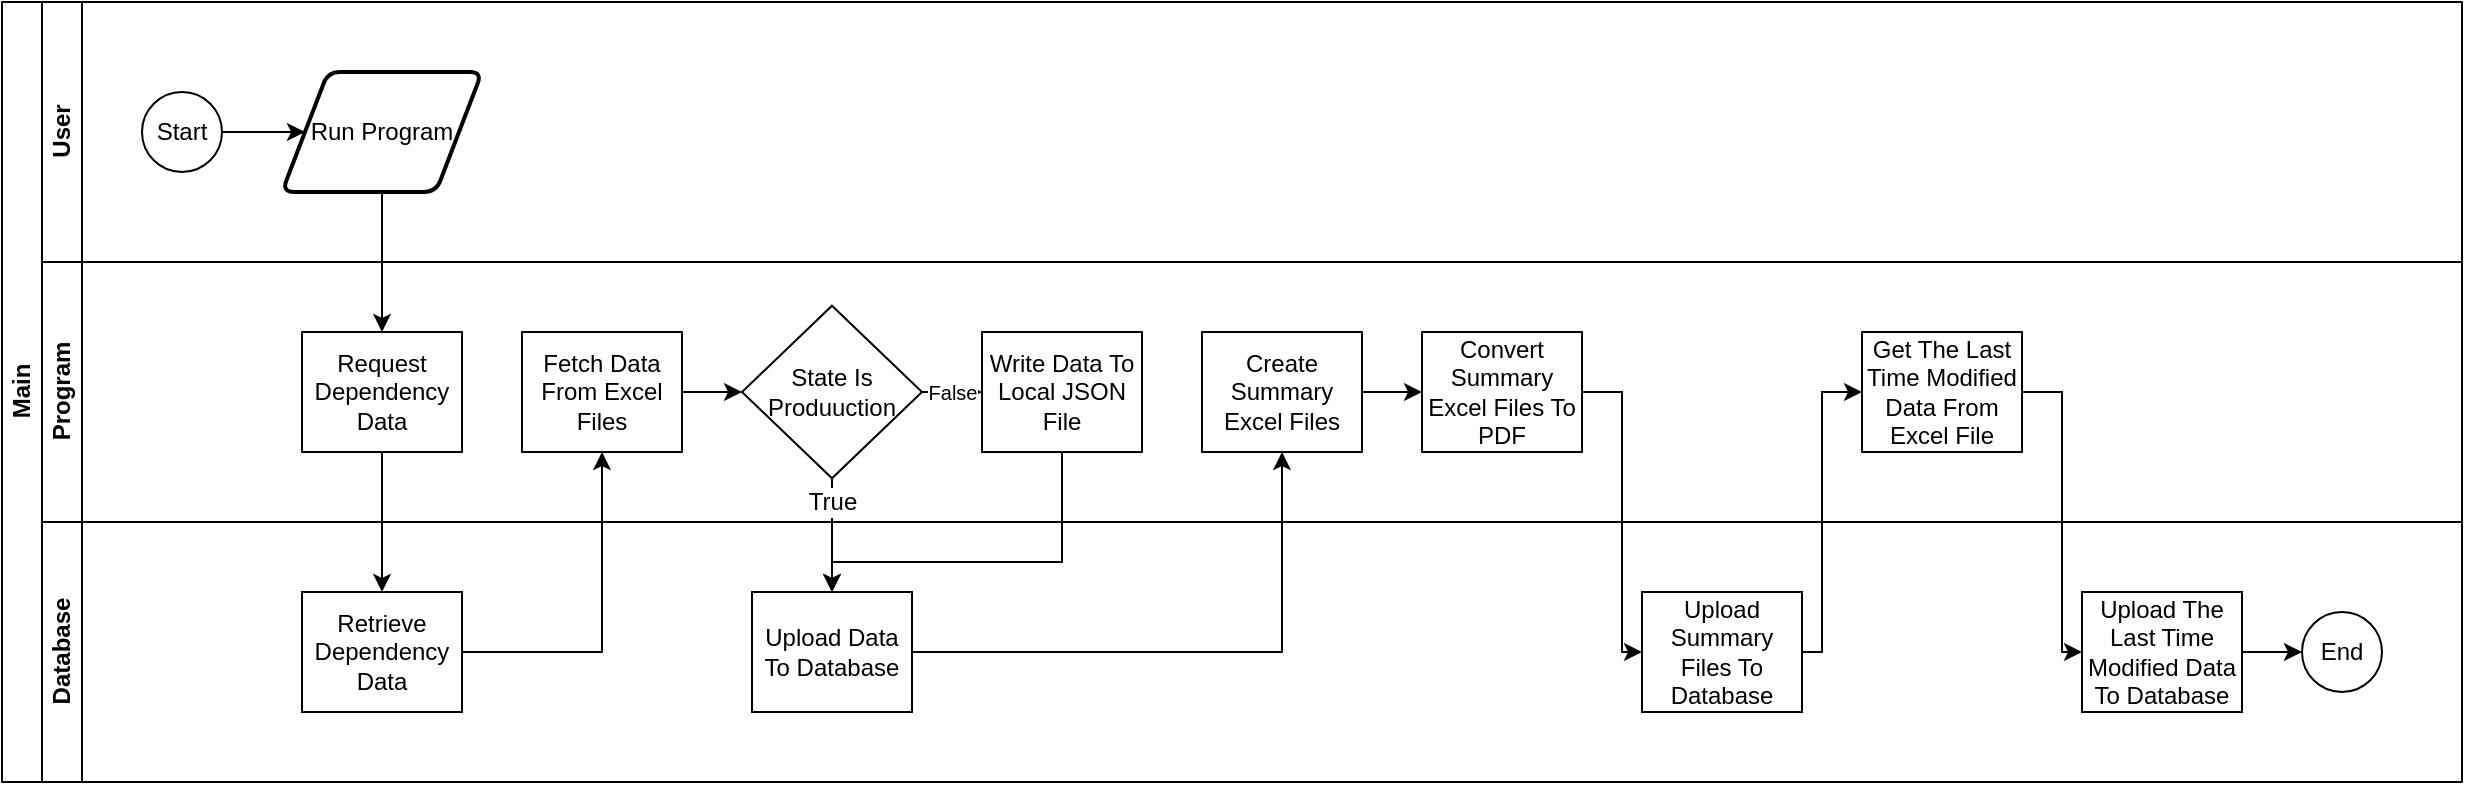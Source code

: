 <mxfile version="18.0.2" type="github">
  <diagram id="prtHgNgQTEPvFCAcTncT" name="Page-1">
    <mxGraphModel dx="1278" dy="579" grid="1" gridSize="10" guides="1" tooltips="1" connect="1" arrows="1" fold="1" page="1" pageScale="1" pageWidth="827" pageHeight="1169" math="0" shadow="0">
      <root>
        <mxCell id="0" />
        <mxCell id="1" parent="0" />
        <mxCell id="dNxyNK7c78bLwvsdeMH5-19" value="Main" style="swimlane;html=1;childLayout=stackLayout;resizeParent=1;resizeParentMax=0;horizontal=0;startSize=20;horizontalStack=0;direction=east;flipV=0;flipH=0;" parent="1" vertex="1">
          <mxGeometry x="30" y="30" width="1230" height="390" as="geometry" />
        </mxCell>
        <mxCell id="dNxyNK7c78bLwvsdeMH5-20" value="User" style="swimlane;html=1;startSize=20;horizontal=0;" parent="dNxyNK7c78bLwvsdeMH5-19" vertex="1">
          <mxGeometry x="20" width="1210" height="130" as="geometry" />
        </mxCell>
        <mxCell id="Pc6lHKf5YjpMIaUvnAvN-17" style="edgeStyle=orthogonalEdgeStyle;rounded=0;orthogonalLoop=1;jettySize=auto;html=1;entryX=0;entryY=0.5;entryDx=0;entryDy=0;" parent="dNxyNK7c78bLwvsdeMH5-20" source="dNxyNK7c78bLwvsdeMH5-23" target="Pc6lHKf5YjpMIaUvnAvN-18" edge="1">
          <mxGeometry relative="1" as="geometry">
            <mxPoint x="120" y="65" as="targetPoint" />
          </mxGeometry>
        </mxCell>
        <mxCell id="dNxyNK7c78bLwvsdeMH5-23" value="Start" style="ellipse;whiteSpace=wrap;html=1;" parent="dNxyNK7c78bLwvsdeMH5-20" vertex="1">
          <mxGeometry x="50" y="45" width="40" height="40" as="geometry" />
        </mxCell>
        <mxCell id="Pc6lHKf5YjpMIaUvnAvN-18" value="Run Program" style="shape=parallelogram;html=1;strokeWidth=2;perimeter=parallelogramPerimeter;whiteSpace=wrap;rounded=1;arcSize=12;size=0.23;" parent="dNxyNK7c78bLwvsdeMH5-20" vertex="1">
          <mxGeometry x="120" y="35" width="100" height="60" as="geometry" />
        </mxCell>
        <mxCell id="Pc6lHKf5YjpMIaUvnAvN-21" style="edgeStyle=orthogonalEdgeStyle;rounded=0;orthogonalLoop=1;jettySize=auto;html=1;" parent="dNxyNK7c78bLwvsdeMH5-19" source="Pc6lHKf5YjpMIaUvnAvN-18" target="Pc6lHKf5YjpMIaUvnAvN-20" edge="1">
          <mxGeometry relative="1" as="geometry" />
        </mxCell>
        <mxCell id="Pc6lHKf5YjpMIaUvnAvN-25" style="edgeStyle=orthogonalEdgeStyle;rounded=0;orthogonalLoop=1;jettySize=auto;html=1;" parent="dNxyNK7c78bLwvsdeMH5-19" source="Pc6lHKf5YjpMIaUvnAvN-20" target="Pc6lHKf5YjpMIaUvnAvN-24" edge="1">
          <mxGeometry relative="1" as="geometry" />
        </mxCell>
        <mxCell id="Pc6lHKf5YjpMIaUvnAvN-31" style="edgeStyle=orthogonalEdgeStyle;rounded=0;orthogonalLoop=1;jettySize=auto;html=1;entryX=0.5;entryY=1;entryDx=0;entryDy=0;" parent="dNxyNK7c78bLwvsdeMH5-19" source="Pc6lHKf5YjpMIaUvnAvN-24" target="Pc6lHKf5YjpMIaUvnAvN-30" edge="1">
          <mxGeometry relative="1" as="geometry" />
        </mxCell>
        <mxCell id="Pc6lHKf5YjpMIaUvnAvN-34" value="True" style="edgeStyle=orthogonalEdgeStyle;rounded=0;orthogonalLoop=1;jettySize=auto;html=1;entryX=0.5;entryY=0;entryDx=0;entryDy=0;fontSize=12;" parent="dNxyNK7c78bLwvsdeMH5-19" source="Pc6lHKf5YjpMIaUvnAvN-12" target="Pc6lHKf5YjpMIaUvnAvN-33" edge="1">
          <mxGeometry x="-0.583" relative="1" as="geometry">
            <mxPoint as="offset" />
          </mxGeometry>
        </mxCell>
        <mxCell id="Pc6lHKf5YjpMIaUvnAvN-37" style="edgeStyle=orthogonalEdgeStyle;rounded=0;orthogonalLoop=1;jettySize=auto;html=1;entryX=0.5;entryY=0;entryDx=0;entryDy=0;fontSize=10;" parent="dNxyNK7c78bLwvsdeMH5-19" source="Pc6lHKf5YjpMIaUvnAvN-35" target="Pc6lHKf5YjpMIaUvnAvN-33" edge="1">
          <mxGeometry relative="1" as="geometry">
            <Array as="points">
              <mxPoint x="530" y="280" />
              <mxPoint x="415" y="280" />
            </Array>
          </mxGeometry>
        </mxCell>
        <mxCell id="Pc6lHKf5YjpMIaUvnAvN-46" style="edgeStyle=orthogonalEdgeStyle;rounded=0;orthogonalLoop=1;jettySize=auto;html=1;entryX=0.5;entryY=1;entryDx=0;entryDy=0;fontSize=10;" parent="dNxyNK7c78bLwvsdeMH5-19" source="Pc6lHKf5YjpMIaUvnAvN-33" target="Pc6lHKf5YjpMIaUvnAvN-45" edge="1">
          <mxGeometry relative="1" as="geometry" />
        </mxCell>
        <mxCell id="Pc6lHKf5YjpMIaUvnAvN-13" value="Program" style="swimlane;html=1;startSize=20;horizontal=0;" parent="dNxyNK7c78bLwvsdeMH5-19" vertex="1">
          <mxGeometry x="20" y="130" width="1210" height="130" as="geometry">
            <mxRectangle x="20" y="120" width="430" height="20" as="alternateBounds" />
          </mxGeometry>
        </mxCell>
        <mxCell id="Pc6lHKf5YjpMIaUvnAvN-20" value="&lt;span&gt;Request Dependency Data&lt;/span&gt;" style="rounded=0;whiteSpace=wrap;html=1;fontFamily=Helvetica;fontSize=12;fontColor=#000000;align=center;" parent="Pc6lHKf5YjpMIaUvnAvN-13" vertex="1">
          <mxGeometry x="130" y="35" width="80" height="60" as="geometry" />
        </mxCell>
        <mxCell id="Pc6lHKf5YjpMIaUvnAvN-32" style="edgeStyle=orthogonalEdgeStyle;rounded=0;orthogonalLoop=1;jettySize=auto;html=1;entryX=0;entryY=0.5;entryDx=0;entryDy=0;" parent="Pc6lHKf5YjpMIaUvnAvN-13" source="Pc6lHKf5YjpMIaUvnAvN-30" target="Pc6lHKf5YjpMIaUvnAvN-12" edge="1">
          <mxGeometry relative="1" as="geometry">
            <mxPoint x="380" y="70" as="targetPoint" />
          </mxGeometry>
        </mxCell>
        <mxCell id="Pc6lHKf5YjpMIaUvnAvN-30" value="Fetch Data From Excel Files" style="rounded=0;whiteSpace=wrap;html=1;fontFamily=Helvetica;fontSize=12;fontColor=#000000;align=center;" parent="Pc6lHKf5YjpMIaUvnAvN-13" vertex="1">
          <mxGeometry x="240" y="35" width="80" height="60" as="geometry" />
        </mxCell>
        <mxCell id="Pc6lHKf5YjpMIaUvnAvN-36" value="&lt;font style=&quot;font-size: 10px&quot;&gt;False&lt;/font&gt;" style="edgeStyle=orthogonalEdgeStyle;rounded=0;orthogonalLoop=1;jettySize=auto;html=1;entryX=0;entryY=0.5;entryDx=0;entryDy=0;fontSize=12;" parent="Pc6lHKf5YjpMIaUvnAvN-13" source="Pc6lHKf5YjpMIaUvnAvN-12" target="Pc6lHKf5YjpMIaUvnAvN-35" edge="1">
          <mxGeometry relative="1" as="geometry" />
        </mxCell>
        <mxCell id="Pc6lHKf5YjpMIaUvnAvN-12" value="&lt;font style=&quot;font-size: 12px&quot;&gt;State Is Produuction&lt;/font&gt;" style="rhombus;whiteSpace=wrap;html=1;fontFamily=Helvetica;fontSize=12;fontColor=#000000;align=center;" parent="Pc6lHKf5YjpMIaUvnAvN-13" vertex="1">
          <mxGeometry x="350" y="21.88" width="90" height="86.25" as="geometry" />
        </mxCell>
        <mxCell id="Pc6lHKf5YjpMIaUvnAvN-35" value="Write Data To Local JSON File" style="rounded=0;whiteSpace=wrap;html=1;fontFamily=Helvetica;fontSize=12;fontColor=#000000;align=center;" parent="Pc6lHKf5YjpMIaUvnAvN-13" vertex="1">
          <mxGeometry x="470" y="35.01" width="80" height="60" as="geometry" />
        </mxCell>
        <mxCell id="J__4j8VrGiHWxLDltHCz-1" style="edgeStyle=orthogonalEdgeStyle;rounded=0;orthogonalLoop=1;jettySize=auto;html=1;entryX=0;entryY=0.5;entryDx=0;entryDy=0;" parent="Pc6lHKf5YjpMIaUvnAvN-13" source="Pc6lHKf5YjpMIaUvnAvN-45" target="Pc6lHKf5YjpMIaUvnAvN-72" edge="1">
          <mxGeometry relative="1" as="geometry" />
        </mxCell>
        <mxCell id="Pc6lHKf5YjpMIaUvnAvN-45" value="Create Summary Excel Files" style="rounded=0;whiteSpace=wrap;html=1;fontFamily=Helvetica;fontSize=12;fontColor=#000000;align=center;" parent="Pc6lHKf5YjpMIaUvnAvN-13" vertex="1">
          <mxGeometry x="580" y="35.0" width="80" height="60" as="geometry" />
        </mxCell>
        <mxCell id="Pc6lHKf5YjpMIaUvnAvN-74" value="Get The Last Time Modified Data From Excel File" style="rounded=0;whiteSpace=wrap;html=1;fontFamily=Helvetica;fontSize=12;fontColor=#000000;align=center;" parent="Pc6lHKf5YjpMIaUvnAvN-13" vertex="1">
          <mxGeometry x="910" y="35.0" width="80" height="60" as="geometry" />
        </mxCell>
        <mxCell id="Pc6lHKf5YjpMIaUvnAvN-72" value="Convert Summary Excel Files To PDF" style="rounded=0;whiteSpace=wrap;html=1;fontFamily=Helvetica;fontSize=12;fontColor=#000000;align=center;" parent="Pc6lHKf5YjpMIaUvnAvN-13" vertex="1">
          <mxGeometry x="690" y="35" width="80" height="60" as="geometry" />
        </mxCell>
        <mxCell id="Pc6lHKf5YjpMIaUvnAvN-14" value="Database" style="swimlane;html=1;startSize=20;horizontal=0;" parent="dNxyNK7c78bLwvsdeMH5-19" vertex="1">
          <mxGeometry x="20" y="260" width="1210" height="130" as="geometry">
            <mxRectangle x="20" y="120" width="430" height="20" as="alternateBounds" />
          </mxGeometry>
        </mxCell>
        <mxCell id="Pc6lHKf5YjpMIaUvnAvN-24" value="Retrieve Dependency Data" style="rounded=0;whiteSpace=wrap;html=1;fontFamily=Helvetica;fontSize=12;fontColor=#000000;align=center;" parent="Pc6lHKf5YjpMIaUvnAvN-14" vertex="1">
          <mxGeometry x="130" y="35" width="80" height="60" as="geometry" />
        </mxCell>
        <mxCell id="Pc6lHKf5YjpMIaUvnAvN-33" value="Upload Data To Database" style="rounded=0;whiteSpace=wrap;html=1;fontFamily=Helvetica;fontSize=12;fontColor=#000000;align=center;" parent="Pc6lHKf5YjpMIaUvnAvN-14" vertex="1">
          <mxGeometry x="355" y="35" width="80" height="60" as="geometry" />
        </mxCell>
        <mxCell id="J__4j8VrGiHWxLDltHCz-3" style="edgeStyle=orthogonalEdgeStyle;rounded=0;orthogonalLoop=1;jettySize=auto;html=1;" parent="Pc6lHKf5YjpMIaUvnAvN-14" source="Pc6lHKf5YjpMIaUvnAvN-77" target="Pc6lHKf5YjpMIaUvnAvN-80" edge="1">
          <mxGeometry relative="1" as="geometry" />
        </mxCell>
        <mxCell id="Pc6lHKf5YjpMIaUvnAvN-77" value="Upload The Last Time Modified Data To Database" style="rounded=0;whiteSpace=wrap;html=1;fontFamily=Helvetica;fontSize=12;fontColor=#000000;align=center;" parent="Pc6lHKf5YjpMIaUvnAvN-14" vertex="1">
          <mxGeometry x="1020" y="35" width="80" height="60" as="geometry" />
        </mxCell>
        <mxCell id="Pc6lHKf5YjpMIaUvnAvN-80" value="End" style="ellipse;whiteSpace=wrap;html=1;" parent="Pc6lHKf5YjpMIaUvnAvN-14" vertex="1">
          <mxGeometry x="1130" y="45" width="40" height="40" as="geometry" />
        </mxCell>
        <mxCell id="HVS3sgC1FYmyGMeZBoFa-1" value="Upload Summary Files To Database" style="rounded=0;whiteSpace=wrap;html=1;fontFamily=Helvetica;fontSize=12;fontColor=#000000;align=center;" vertex="1" parent="Pc6lHKf5YjpMIaUvnAvN-14">
          <mxGeometry x="800" y="35" width="80" height="60" as="geometry" />
        </mxCell>
        <mxCell id="HVS3sgC1FYmyGMeZBoFa-2" style="edgeStyle=orthogonalEdgeStyle;rounded=0;orthogonalLoop=1;jettySize=auto;html=1;entryX=0;entryY=0.5;entryDx=0;entryDy=0;" edge="1" parent="dNxyNK7c78bLwvsdeMH5-19" source="HVS3sgC1FYmyGMeZBoFa-1" target="Pc6lHKf5YjpMIaUvnAvN-74">
          <mxGeometry relative="1" as="geometry">
            <Array as="points">
              <mxPoint x="910" y="325" />
              <mxPoint x="910" y="195" />
            </Array>
          </mxGeometry>
        </mxCell>
        <mxCell id="HVS3sgC1FYmyGMeZBoFa-3" style="edgeStyle=orthogonalEdgeStyle;rounded=0;orthogonalLoop=1;jettySize=auto;html=1;entryX=0;entryY=0.5;entryDx=0;entryDy=0;" edge="1" parent="dNxyNK7c78bLwvsdeMH5-19" source="Pc6lHKf5YjpMIaUvnAvN-72" target="HVS3sgC1FYmyGMeZBoFa-1">
          <mxGeometry relative="1" as="geometry">
            <mxPoint x="820" y="260" as="targetPoint" />
            <Array as="points">
              <mxPoint x="810" y="195" />
              <mxPoint x="810" y="325" />
            </Array>
          </mxGeometry>
        </mxCell>
        <mxCell id="HVS3sgC1FYmyGMeZBoFa-4" style="edgeStyle=orthogonalEdgeStyle;rounded=0;orthogonalLoop=1;jettySize=auto;html=1;entryX=0;entryY=0.5;entryDx=0;entryDy=0;" edge="1" parent="dNxyNK7c78bLwvsdeMH5-19" source="Pc6lHKf5YjpMIaUvnAvN-74" target="Pc6lHKf5YjpMIaUvnAvN-77">
          <mxGeometry relative="1" as="geometry">
            <Array as="points">
              <mxPoint x="1030" y="195" />
              <mxPoint x="1030" y="325" />
            </Array>
          </mxGeometry>
        </mxCell>
      </root>
    </mxGraphModel>
  </diagram>
</mxfile>
